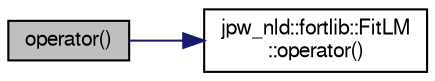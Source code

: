 digraph "operator()"
{
  edge [fontname="FreeSans",fontsize="10",labelfontname="FreeSans",labelfontsize="10"];
  node [fontname="FreeSans",fontsize="10",shape=record];
  rankdir="LR";
  Node1 [label="operator()",height=0.2,width=0.4,color="black", fillcolor="grey75", style="filled" fontcolor="black"];
  Node1 -> Node2 [color="midnightblue",fontsize="10",style="solid",fontname="FreeSans"];
  Node2 [label="jpw_nld::fortlib::FitLM\l::operator()",height=0.2,width=0.4,color="black", fillcolor="white", style="filled",URL="$classjpw__nld_1_1fortlib_1_1FitLM.html#ab9ec7f9ce599a844513a1cc8d940df03",tooltip="Perform a nonlinear least-squares fit. "];
}
